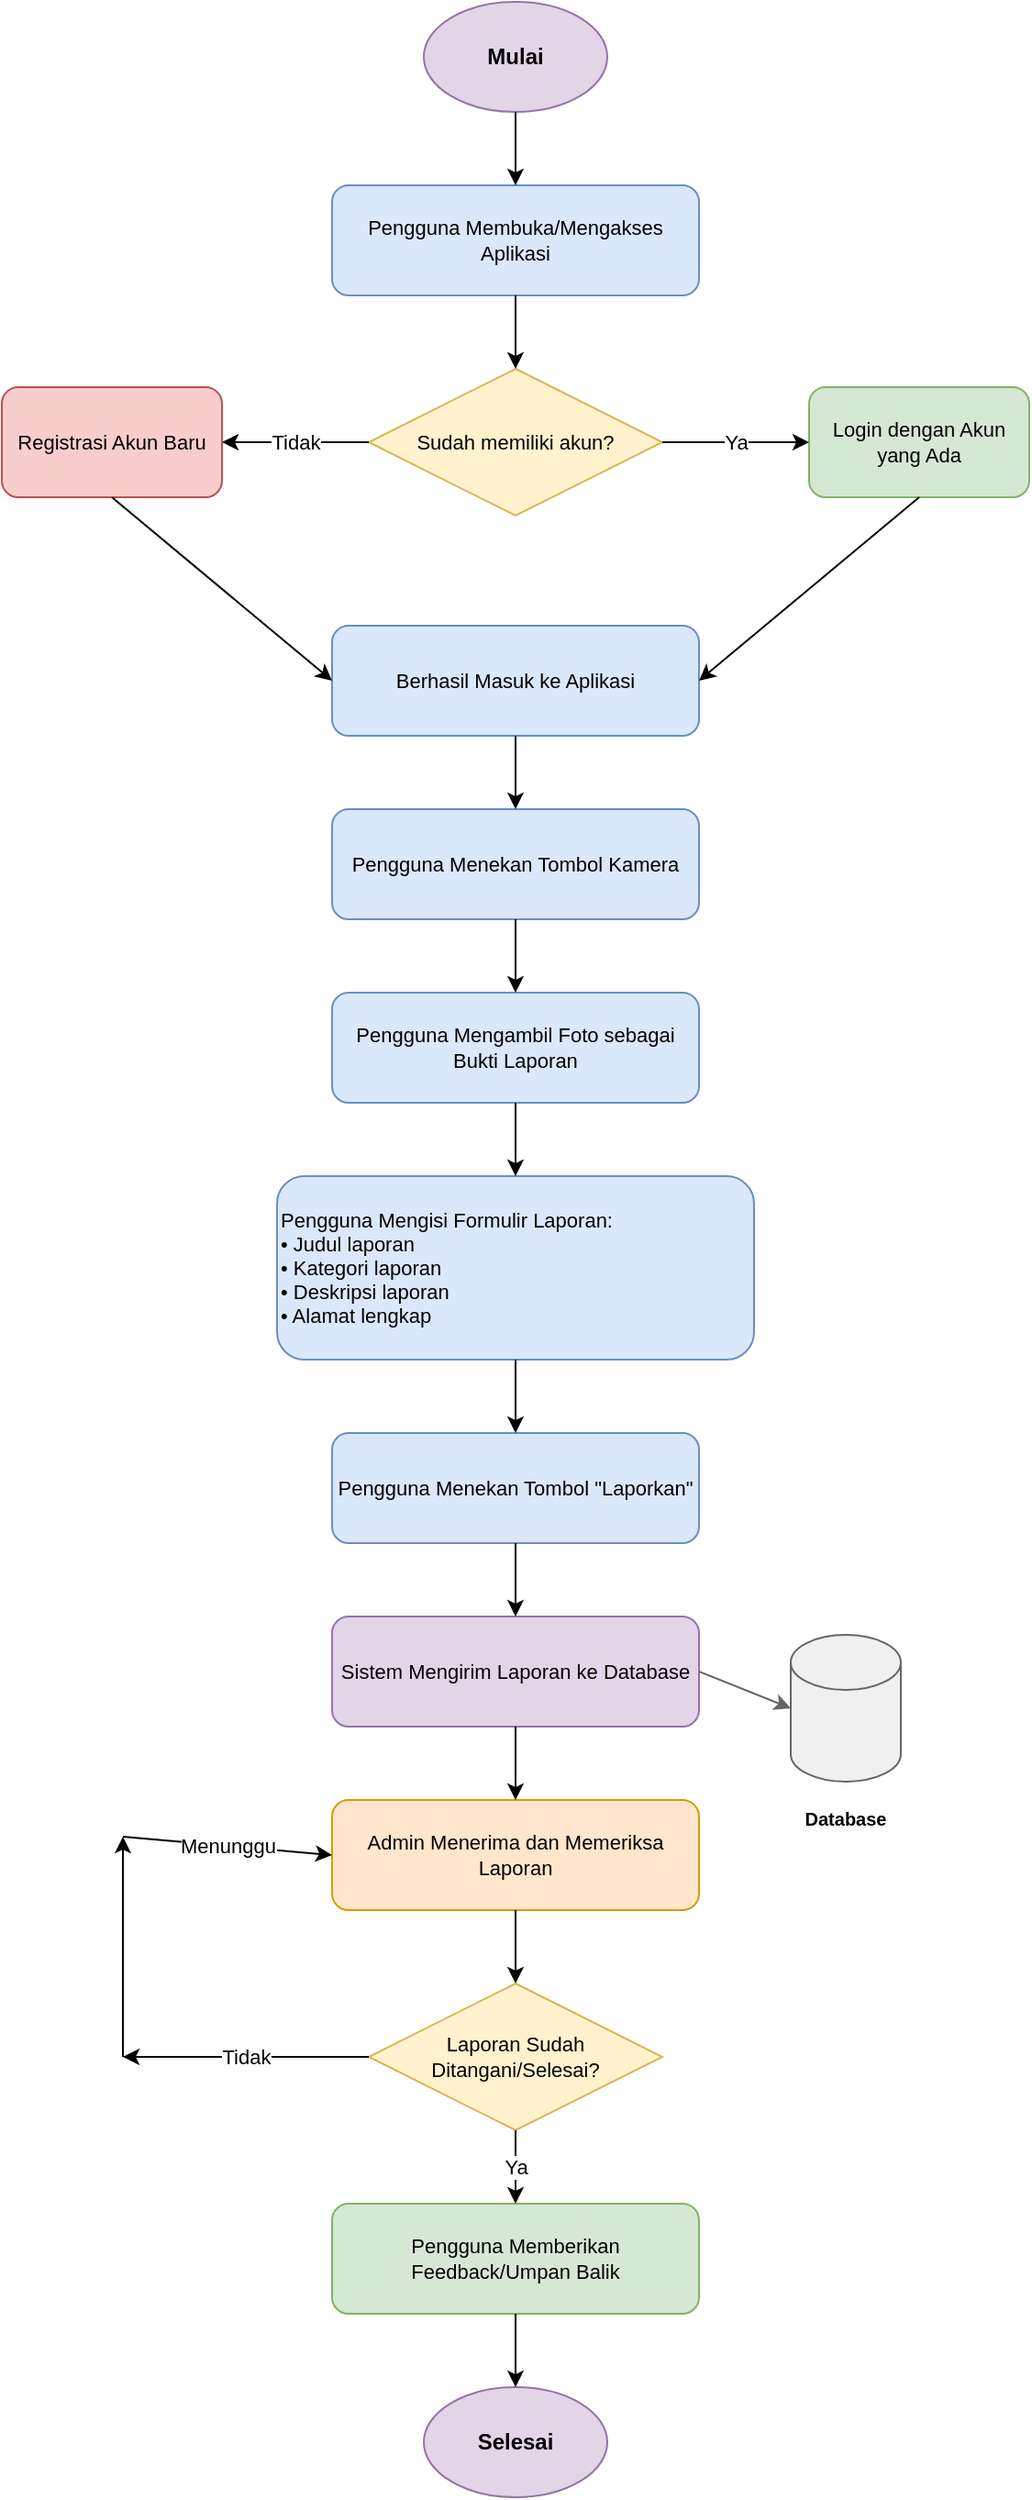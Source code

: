 <?xml version="1.0" encoding="UTF-8"?>
<mxfile version="22.1.16">
  <diagram name="Sistem Pelaporan" id="flowchart-sistem-pelaporan">
    <mxGraphModel dx="1422" dy="794" grid="1" gridSize="10" guides="1" tooltips="1" connect="1" arrows="1" fold="1" page="1" pageScale="1" pageWidth="827" pageHeight="1169" math="0" shadow="0">
      <root>
        <mxCell id="0" />
        <mxCell id="1" parent="0" />
        
        <!-- Start -->
        <mxCell id="start" value="Mulai" style="ellipse;whiteSpace=wrap;html=1;fillColor=#e1d5e7;strokeColor=#9673a6;fontSize=12;fontStyle=1;" vertex="1" parent="1">
          <mxGeometry x="364" y="40" width="100" height="60" as="geometry" />
        </mxCell>
        
        <!-- Akses Aplikasi -->
        <mxCell id="access-app" value="Pengguna Membuka/Mengakses Aplikasi" style="rounded=1;whiteSpace=wrap;html=1;fillColor=#dae8fc;strokeColor=#6c8ebf;fontSize=11;" vertex="1" parent="1">
          <mxGeometry x="314" y="140" width="200" height="60" as="geometry" />
        </mxCell>
        
        <!-- Decision: Sudah punya akun? -->
        <mxCell id="has-account" value="Sudah memiliki akun?" style="rhombus;whiteSpace=wrap;html=1;fillColor=#fff2cc;strokeColor=#d6b656;fontSize=11;" vertex="1" parent="1">
          <mxGeometry x="334" y="240" width="160" height="80" as="geometry" />
        </mxCell>
        
        <!-- Registrasi -->
        <mxCell id="register" value="Registrasi Akun Baru" style="rounded=1;whiteSpace=wrap;html=1;fillColor=#f8cecc;strokeColor=#b85450;fontSize=11;" vertex="1" parent="1">
          <mxGeometry x="134" y="250" width="120" height="60" as="geometry" />
        </mxCell>
        
        <!-- Login -->
        <mxCell id="login" value="Login dengan Akun yang Ada" style="rounded=1;whiteSpace=wrap;html=1;fillColor=#d5e8d4;strokeColor=#82b366;fontSize=11;" vertex="1" parent="1">
          <mxGeometry x="574" y="250" width="120" height="60" as="geometry" />
        </mxCell>
        
        <!-- Berhasil Masuk -->
        <mxCell id="login-success" value="Berhasil Masuk ke Aplikasi" style="rounded=1;whiteSpace=wrap;html=1;fillColor=#dae8fc;strokeColor=#6c8ebf;fontSize=11;" vertex="1" parent="1">
          <mxGeometry x="314" y="380" width="200" height="60" as="geometry" />
        </mxCell>
        
        <!-- Tekan Tombol Kamera -->
        <mxCell id="camera-button" value="Pengguna Menekan Tombol Kamera" style="rounded=1;whiteSpace=wrap;html=1;fillColor=#dae8fc;strokeColor=#6c8ebf;fontSize=11;" vertex="1" parent="1">
          <mxGeometry x="314" y="480" width="200" height="60" as="geometry" />
        </mxCell>
        
        <!-- Ambil Foto -->
        <mxCell id="take-photo" value="Pengguna Mengambil Foto sebagai Bukti Laporan" style="rounded=1;whiteSpace=wrap;html=1;fillColor=#dae8fc;strokeColor=#6c8ebf;fontSize=11;" vertex="1" parent="1">
          <mxGeometry x="314" y="580" width="200" height="60" as="geometry" />
        </mxCell>
        
        <!-- Isi Formulir -->
        <mxCell id="fill-form" value="Pengguna Mengisi Formulir Laporan:&#xa;• Judul laporan&#xa;• Kategori laporan&#xa;• Deskripsi laporan&#xa;• Alamat lengkap" style="rounded=1;whiteSpace=wrap;html=1;fillColor=#dae8fc;strokeColor=#6c8ebf;fontSize=11;align=left;" vertex="1" parent="1">
          <mxGeometry x="284" y="680" width="260" height="100" as="geometry" />
        </mxCell>
        
        <!-- Tekan Tombol Laporkan -->
        <mxCell id="submit-report" value="Pengguna Menekan Tombol &quot;Laporkan&quot;" style="rounded=1;whiteSpace=wrap;html=1;fillColor=#dae8fc;strokeColor=#6c8ebf;fontSize=11;" vertex="1" parent="1">
          <mxGeometry x="314" y="820" width="200" height="60" as="geometry" />
        </mxCell>
        
        <!-- Kirim ke Database -->
        <mxCell id="send-database" value="Sistem Mengirim Laporan ke Database" style="rounded=1;whiteSpace=wrap;html=1;fillColor=#e1d5e7;strokeColor=#9673a6;fontSize=11;" vertex="1" parent="1">
          <mxGeometry x="314" y="920" width="200" height="60" as="geometry" />
        </mxCell>
        
        <!-- Database Icon -->
        <mxCell id="database-icon" value="" style="shape=cylinder3;whiteSpace=wrap;html=1;boundedLbl=1;backgroundOutline=1;size=15;fillColor=#f0f0f0;strokeColor=#666666;fontSize=11;" vertex="1" parent="1">
          <mxGeometry x="564" y="930" width="60" height="80" as="geometry" />
        </mxCell>
        
        <!-- Database Label -->
        <mxCell id="database-label" value="Database" style="text;html=1;strokeColor=none;fillColor=none;align=center;verticalAlign=middle;whiteSpace=wrap;rounded=0;fontSize=10;fontStyle=1;" vertex="1" parent="1">
          <mxGeometry x="564" y="1020" width="60" height="20" as="geometry" />
        </mxCell>
        
        <!-- Admin Memeriksa -->
        <mxCell id="admin-check" value="Admin Menerima dan Memeriksa Laporan" style="rounded=1;whiteSpace=wrap;html=1;fillColor=#ffe6cc;strokeColor=#d79b00;fontSize=11;" vertex="1" parent="1">
          <mxGeometry x="314" y="1020" width="200" height="60" as="geometry" />
        </mxCell>
        
        <!-- Decision: Laporan Selesai -->
        <mxCell id="report-handled" value="Laporan Sudah Ditangani/Selesai?" style="rhombus;whiteSpace=wrap;html=1;fillColor=#fff2cc;strokeColor=#d6b656;fontSize=11;" vertex="1" parent="1">
          <mxGeometry x="334" y="1120" width="160" height="80" as="geometry" />
        </mxCell>
        
        <!-- Feedback -->
        <mxCell id="feedback" value="Pengguna Memberikan Feedback/Umpan Balik" style="rounded=1;whiteSpace=wrap;html=1;fillColor=#d5e8d4;strokeColor=#82b366;fontSize=11;" vertex="1" parent="1">
          <mxGeometry x="314" y="1240" width="200" height="60" as="geometry" />
        </mxCell>
        
        <!-- End -->
        <mxCell id="end" value="Selesai" style="ellipse;whiteSpace=wrap;html=1;fillColor=#e1d5e7;strokeColor=#9673a6;fontSize=12;fontStyle=1;" vertex="1" parent="1">
          <mxGeometry x="364" y="1340" width="100" height="60" as="geometry" />
        </mxCell>
        
        <!-- Arrows/Connections -->
        <mxCell id="arrow1" value="" style="endArrow=classic;html=1;rounded=0;exitX=0.5;exitY=1;exitDx=0;exitDy=0;entryX=0.5;entryY=0;entryDx=0;entryDy=0;" edge="1" parent="1" source="start" target="access-app">
          <mxGeometry width="50" height="50" relative="1" as="geometry">
            <mxPoint x="384" y="200" as="sourcePoint" />
            <mxPoint x="434" y="150" as="targetPoint" />
          </mxGeometry>
        </mxCell>
        
        <mxCell id="arrow2" value="" style="endArrow=classic;html=1;rounded=0;exitX=0.5;exitY=1;exitDx=0;exitDy=0;entryX=0.5;entryY=0;entryDx=0;entryDy=0;" edge="1" parent="1" source="access-app" target="has-account">
          <mxGeometry width="50" height="50" relative="1" as="geometry">
            <mxPoint x="384" y="250" as="sourcePoint" />
            <mxPoint x="434" y="200" as="targetPoint" />
          </mxGeometry>
        </mxCell>
        
        <mxCell id="arrow3" value="Tidak" style="endArrow=classic;html=1;rounded=0;exitX=0;exitY=0.5;exitDx=0;exitDy=0;entryX=1;entryY=0.5;entryDx=0;entryDy=0;" edge="1" parent="1" source="has-account" target="register">
          <mxGeometry width="50" height="50" relative="1" as="geometry">
            <mxPoint x="384" y="350" as="sourcePoint" />
            <mxPoint x="434" y="300" as="targetPoint" />
          </mxGeometry>
        </mxCell>
        
        <mxCell id="arrow4" value="Ya" style="endArrow=classic;html=1;rounded=0;exitX=1;exitY=0.5;exitDx=0;exitDy=0;entryX=0;entryY=0.5;entryDx=0;entryDy=0;" edge="1" parent="1" source="has-account" target="login">
          <mxGeometry width="50" height="50" relative="1" as="geometry">
            <mxPoint x="384" y="350" as="sourcePoint" />
            <mxPoint x="434" y="300" as="targetPoint" />
          </mxGeometry>
        </mxCell>
        
        <mxCell id="arrow5" value="" style="endArrow=classic;html=1;rounded=0;exitX=0.5;exitY=1;exitDx=0;exitDy=0;entryX=0;entryY=0.5;entryDx=0;entryDy=0;" edge="1" parent="1" source="register" target="login-success">
          <mxGeometry width="50" height="50" relative="1" as="geometry">
            <mxPoint x="194" y="400" as="sourcePoint" />
            <mxPoint x="314" y="410" as="targetPoint" />
          </mxGeometry>
        </mxCell>
        
        <mxCell id="arrow6" value="" style="endArrow=classic;html=1;rounded=0;exitX=0.5;exitY=1;exitDx=0;exitDy=0;entryX=1;entryY=0.5;entryDx=0;entryDy=0;" edge="1" parent="1" source="login" target="login-success">
          <mxGeometry width="50" height="50" relative="1" as="geometry">
            <mxPoint x="634" y="400" as="sourcePoint" />
            <mxPoint x="514" y="410" as="targetPoint" />
          </mxGeometry>
        </mxCell>
        
        <mxCell id="arrow7" value="" style="endArrow=classic;html=1;rounded=0;exitX=0.5;exitY=1;exitDx=0;exitDy=0;entryX=0.5;entryY=0;entryDx=0;entryDy=0;" edge="1" parent="1" source="login-success" target="camera-button">
          <mxGeometry width="50" height="50" relative="1" as="geometry">
            <mxPoint x="384" y="500" as="sourcePoint" />
            <mxPoint x="434" y="450" as="targetPoint" />
          </mxGeometry>
        </mxCell>
        
        <mxCell id="arrow8" value="" style="endArrow=classic;html=1;rounded=0;exitX=0.5;exitY=1;exitDx=0;exitDy=0;entryX=0.5;entryY=0;entryDx=0;entryDy=0;" edge="1" parent="1" source="camera-button" target="take-photo">
          <mxGeometry width="50" height="50" relative="1" as="geometry">
            <mxPoint x="384" y="600" as="sourcePoint" />
            <mxPoint x="434" y="550" as="targetPoint" />
          </mxGeometry>
        </mxCell>
        
        <mxCell id="arrow9" value="" style="endArrow=classic;html=1;rounded=0;exitX=0.5;exitY=1;exitDx=0;exitDy=0;entryX=0.5;entryY=0;entryDx=0;entryDy=0;" edge="1" parent="1" source="take-photo" target="fill-form">
          <mxGeometry width="50" height="50" relative="1" as="geometry">
            <mxPoint x="384" y="700" as="sourcePoint" />
            <mxPoint x="434" y="650" as="targetPoint" />
          </mxGeometry>
        </mxCell>
        
        <mxCell id="arrow10" value="" style="endArrow=classic;html=1;rounded=0;exitX=0.5;exitY=1;exitDx=0;exitDy=0;entryX=0.5;entryY=0;entryDx=0;entryDy=0;" edge="1" parent="1" source="fill-form" target="submit-report">
          <mxGeometry width="50" height="50" relative="1" as="geometry">
            <mxPoint x="384" y="850" as="sourcePoint" />
            <mxPoint x="434" y="800" as="targetPoint" />
          </mxGeometry>
        </mxCell>
        
        <mxCell id="arrow11" value="" style="endArrow=classic;html=1;rounded=0;exitX=0.5;exitY=1;exitDx=0;exitDy=0;entryX=0.5;entryY=0;entryDx=0;entryDy=0;" edge="1" parent="1" source="submit-report" target="send-database">
          <mxGeometry width="50" height="50" relative="1" as="geometry">
            <mxPoint x="384" y="950" as="sourcePoint" />
            <mxPoint x="434" y="900" as="targetPoint" />
          </mxGeometry>
        </mxCell>
        
        <!-- Arrow to Database Icon -->
        <mxCell id="arrow-to-db" value="" style="endArrow=classic;html=1;rounded=0;exitX=1;exitY=0.5;exitDx=0;exitDy=0;entryX=0;entryY=0.5;entryDx=0;entryDy=0;entryPerimeter=0;strokeColor=#666666;" edge="1" parent="1" source="send-database" target="database-icon">
          <mxGeometry width="50" height="50" relative="1" as="geometry">
            <mxPoint x="514" y="950" as="sourcePoint" />
            <mxPoint x="564" y="970" as="targetPoint" />
          </mxGeometry>
        </mxCell>
        
        <mxCell id="arrow12" value="" style="endArrow=classic;html=1;rounded=0;exitX=0.5;exitY=1;exitDx=0;exitDy=0;entryX=0.5;entryY=0;entryDx=0;entryDy=0;" edge="1" parent="1" source="send-database" target="admin-check">
          <mxGeometry width="50" height="50" relative="1" as="geometry">
            <mxPoint x="384" y="1050" as="sourcePoint" />
            <mxPoint x="434" y="1000" as="targetPoint" />
          </mxGeometry>
        </mxCell>
        
        <mxCell id="arrow13" value="" style="endArrow=classic;html=1;rounded=0;exitX=0.5;exitY=1;exitDx=0;exitDy=0;entryX=0.5;entryY=0;entryDx=0;entryDy=0;" edge="1" parent="1" source="admin-check" target="report-handled">
          <mxGeometry width="50" height="50" relative="1" as="geometry">
            <mxPoint x="384" y="1150" as="sourcePoint" />
            <mxPoint x="434" y="1100" as="targetPoint" />
          </mxGeometry>
        </mxCell>
        
        <mxCell id="arrow14" value="Ya" style="endArrow=classic;html=1;rounded=0;exitX=0.5;exitY=1;exitDx=0;exitDy=0;entryX=0.5;entryY=0;entryDx=0;entryDy=0;" edge="1" parent="1" source="report-handled" target="feedback">
          <mxGeometry width="50" height="50" relative="1" as="geometry">
            <mxPoint x="384" y="1270" as="sourcePoint" />
            <mxPoint x="434" y="1220" as="targetPoint" />
          </mxGeometry>
        </mxCell>
        
        <mxCell id="arrow15" value="" style="endArrow=classic;html=1;rounded=0;exitX=0.5;exitY=1;exitDx=0;exitDy=0;entryX=0.5;entryY=0;entryDx=0;entryDy=0;" edge="1" parent="1" source="feedback" target="end">
          <mxGeometry width="50" height="50" relative="1" as="geometry">
            <mxPoint x="384" y="1370" as="sourcePoint" />
            <mxPoint x="434" y="1320" as="targetPoint" />
          </mxGeometry>
        </mxCell>
        
        <!-- Loop back arrow for "Tidak" -->
        <mxCell id="arrow16" value="Tidak" style="endArrow=classic;html=1;rounded=0;exitX=0;exitY=0.5;exitDx=0;exitDy=0;" edge="1" parent="1" source="report-handled">
          <mxGeometry width="50" height="50" relative="1" as="geometry">
            <mxPoint x="334" y="1160" as="sourcePoint" />
            <mxPoint x="200" y="1160" as="targetPoint" />
          </mxGeometry>
        </mxCell>
        
        <mxCell id="arrow17" value="" style="endArrow=classic;html=1;rounded=0;" edge="1" parent="1">
          <mxGeometry width="50" height="50" relative="1" as="geometry">
            <mxPoint x="200" y="1160" as="sourcePoint" />
            <mxPoint x="200" y="1040" as="targetPoint" />
          </mxGeometry>
        </mxCell>
        
        <mxCell id="arrow18" value="Menunggu" style="endArrow=classic;html=1;rounded=0;entryX=0;entryY=0.5;entryDx=0;entryDy=0;" edge="1" parent="1" target="admin-check">
          <mxGeometry width="50" height="50" relative="1" as="geometry">
            <mxPoint x="200" y="1040" as="sourcePoint" />
            <mxPoint x="314" y="1050" as="targetPoint" />
          </mxGeometry>
        </mxCell>
        
      </root>
    </mxGraphModel>
  </diagram>
</mxfile>